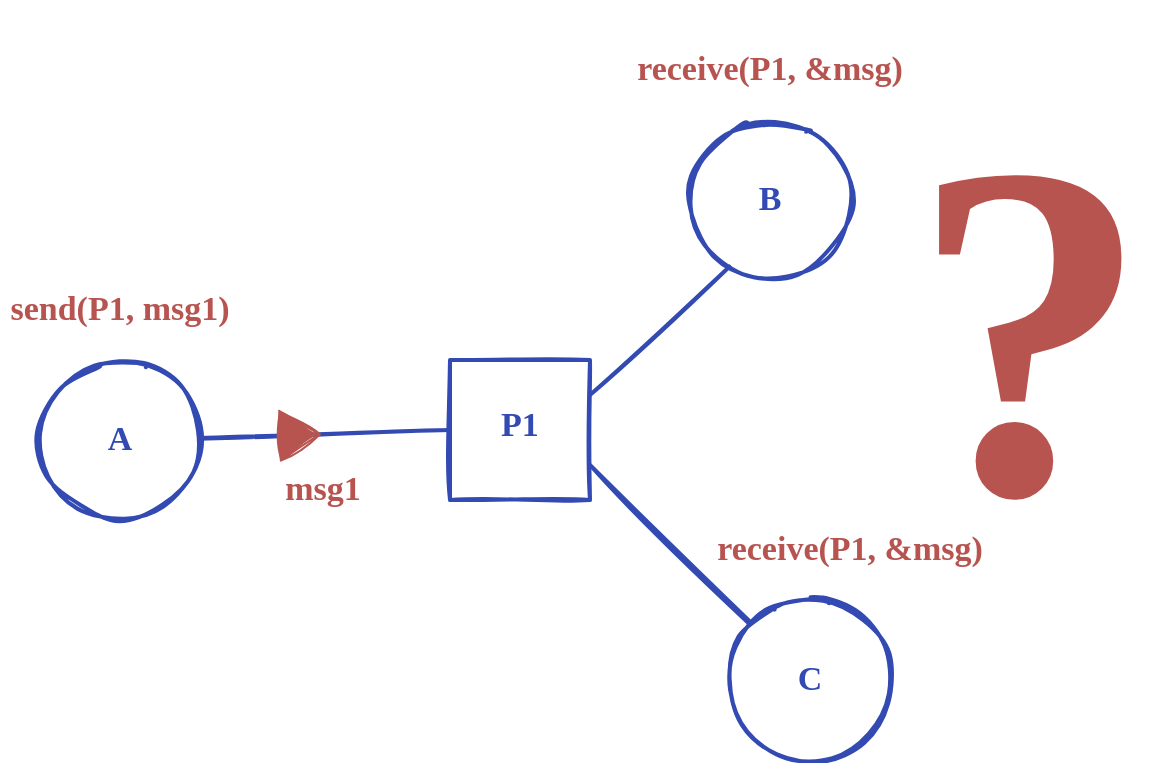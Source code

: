 <mxfile version="15.2.5" type="google"><diagram id="akEowiJKr_ScigKzrRVM" name="Page-1"><mxGraphModel dx="-189" dy="1095" grid="1" gridSize="10" guides="1" tooltips="1" connect="1" arrows="1" fold="1" page="1" pageScale="1" pageWidth="689" pageHeight="517" math="0" shadow="0"><root><mxCell id="0"/><mxCell id="1" parent="0"/><mxCell id="R8n4qE0tZZW7IBeLgwns-29" style="edgeStyle=orthogonalEdgeStyle;rounded=0;orthogonalLoop=1;jettySize=auto;html=1;exitX=0.5;exitY=1;exitDx=0;exitDy=0;" edge="1" parent="1"><mxGeometry relative="1" as="geometry"><mxPoint x="1715" y="230.5" as="sourcePoint"/><mxPoint x="1715" y="230.5" as="targetPoint"/></mxGeometry></mxCell><mxCell id="R8n4qE0tZZW7IBeLgwns-40" value="B" style="ellipse;aspect=fixed;rounded=0;shadow=0;fontFamily=Ink Free;fontSize=17;strokeWidth=2;fillColor=default;spacing=20;sketch=1;align=center;strokeColor=#324ab2;fontColor=#324ab2;fontStyle=1;spacingBottom=5;" vertex="1" parent="1"><mxGeometry x="1770" y="80" width="80" height="80" as="geometry"/></mxCell><mxCell id="R8n4qE0tZZW7IBeLgwns-46" value="P1" style="whiteSpace=wrap;html=1;aspect=fixed;sketch=1;strokeColor=#324AB2;align=center;rounded=0;fontFamily=Ink Free;fontSource=https%3A%2F%2Full-esit-sistemas-operativos.github.io%2Fssoo-apuntes%2Ffonts%2FInkFree.woff;fontSize=17;fontColor=#324AB2;fontStyle=1;strokeWidth=2;labelBackgroundColor=#ffffff;spacingBottom=5;endFill=0;endSize=2;startFill=0;startSize=2;" vertex="1" parent="1"><mxGeometry x="1650" y="200" width="70" height="70" as="geometry"/></mxCell><mxCell id="R8n4qE0tZZW7IBeLgwns-47" value="" style="endArrow=none;strokeWidth=2;fontFamily=Ink Free;fontSize=17;sketch=1;endSize=2;rounded=0;endFill=0;startSize=2;startArrow=none;startFill=0;strokeColor=#324AB2;fontColor=#324AB2;fontSource=https%3A%2F%2Full-esit-sistemas-operativos.github.io%2Fssoo-apuntes%2Ffonts%2FInkFree.woff;fontStyle=1;spacingBottom=5;exitX=0;exitY=0.5;exitDx=0;exitDy=0;" edge="1" parent="1" source="R8n4qE0tZZW7IBeLgwns-46"><mxGeometry width="50" height="50" relative="1" as="geometry"><mxPoint x="1600.0" y="152.5" as="sourcePoint"/><mxPoint x="1480" y="240" as="targetPoint"/></mxGeometry></mxCell><mxCell id="R8n4qE0tZZW7IBeLgwns-41" value="A" style="ellipse;aspect=fixed;rounded=0;shadow=0;fontFamily=Ink Free;fontSize=17;strokeWidth=2;fillColor=default;spacing=20;sketch=1;align=center;strokeColor=#324ab2;fontColor=#324ab2;fontStyle=1;spacingBottom=5;" vertex="1" parent="1"><mxGeometry x="1445" y="200" width="80" height="80" as="geometry"/></mxCell><mxCell id="R8n4qE0tZZW7IBeLgwns-48" value="" style="endArrow=none;strokeWidth=2;fontFamily=Ink Free;fontSize=17;sketch=1;endSize=2;rounded=0;endFill=0;startSize=2;startArrow=none;startFill=0;strokeColor=#324AB2;fontColor=#324AB2;fontSource=https%3A%2F%2Full-esit-sistemas-operativos.github.io%2Fssoo-apuntes%2Ffonts%2FInkFree.woff;fontStyle=1;spacingBottom=5;exitX=0.246;exitY=0.917;exitDx=0;exitDy=0;exitPerimeter=0;entryX=1;entryY=0.25;entryDx=0;entryDy=0;" edge="1" parent="1" source="R8n4qE0tZZW7IBeLgwns-40" target="R8n4qE0tZZW7IBeLgwns-46"><mxGeometry width="50" height="50" relative="1" as="geometry"><mxPoint x="1660.0" y="245" as="sourcePoint"/><mxPoint x="1490.0" y="250" as="targetPoint"/></mxGeometry></mxCell><mxCell id="R8n4qE0tZZW7IBeLgwns-51" value="receive(P1, &amp;msg)" style="text;strokeColor=none;fillColor=none;align=center;verticalAlign=middle;rounded=0;fontFamily=Ink Free;fontSource=https%3A%2F%2Full-esit-sistemas-operativos.github.io%2Fssoo-apuntes%2Ffonts%2FInkFree.woff;fontStyle=1;fontColor=#B85450;fontSize=17;spacingBottom=5;" vertex="1" parent="1"><mxGeometry x="1740" y="40" width="140" height="30" as="geometry"/></mxCell><mxCell id="R8n4qE0tZZW7IBeLgwns-53" value="send(P1, msg1)" style="text;strokeColor=none;fillColor=none;align=center;verticalAlign=middle;rounded=0;fontFamily=Ink Free;fontSource=https%3A%2F%2Full-esit-sistemas-operativos.github.io%2Fssoo-apuntes%2Ffonts%2FInkFree.woff;fontStyle=1;fontColor=#B85450;fontSize=17;spacingBottom=5;" vertex="1" parent="1"><mxGeometry x="1425" y="160" width="120" height="30" as="geometry"/></mxCell><mxCell id="R8n4qE0tZZW7IBeLgwns-66" value="" style="triangle;whiteSpace=wrap;html=1;fontColor=#82B366;strokeColor=#B85450;fillColor=#B85450;gradientDirection=south;align=center;rotation=-2;sketch=1;fillStyle=solid;" vertex="1" parent="1"><mxGeometry x="1565" y="225" width="20" height="25" as="geometry"/></mxCell><mxCell id="R8n4qE0tZZW7IBeLgwns-67" value="msg1" style="text;strokeColor=none;fillColor=none;align=center;verticalAlign=middle;rounded=0;fontFamily=Ink Free;fontSource=https%3A%2F%2Full-esit-sistemas-operativos.github.io%2Fssoo-apuntes%2Ffonts%2FInkFree.woff;fontStyle=1;fontColor=#B85450;fontSize=17;spacingBottom=5;" vertex="1" parent="1"><mxGeometry x="1560" y="250" width="53" height="30" as="geometry"/></mxCell><mxCell id="R8n4qE0tZZW7IBeLgwns-72" value="" style="endArrow=none;strokeWidth=2;fontFamily=Ink Free;fontSize=17;sketch=1;endSize=2;rounded=0;endFill=0;startSize=2;startArrow=none;startFill=0;strokeColor=#324AB2;fontColor=#324AB2;fontSource=https%3A%2F%2Full-esit-sistemas-operativos.github.io%2Fssoo-apuntes%2Ffonts%2FInkFree.woff;fontStyle=1;spacingBottom=5;entryX=1;entryY=0.75;entryDx=0;entryDy=0;" edge="1" parent="1" target="R8n4qE0tZZW7IBeLgwns-46"><mxGeometry width="50" height="50" relative="1" as="geometry"><mxPoint x="1831" y="361" as="sourcePoint"/><mxPoint x="1730" y="227.5" as="targetPoint"/></mxGeometry></mxCell><mxCell id="R8n4qE0tZZW7IBeLgwns-32" value="C" style="ellipse;aspect=fixed;rounded=0;shadow=0;fontFamily=Ink Free;fontSize=17;strokeWidth=2;fillColor=default;spacing=20;sketch=1;align=center;strokeColor=#324ab2;fontColor=#324ab2;fontStyle=1;spacingBottom=5;" vertex="1" parent="1"><mxGeometry x="1790" y="320" width="80" height="80" as="geometry"/></mxCell><mxCell id="R8n4qE0tZZW7IBeLgwns-73" value="receive(P1, &amp;msg)" style="text;strokeColor=none;fillColor=none;align=center;verticalAlign=middle;rounded=0;fontFamily=Ink Free;fontSource=https%3A%2F%2Full-esit-sistemas-operativos.github.io%2Fssoo-apuntes%2Ffonts%2FInkFree.woff;fontStyle=1;fontColor=#B85450;fontSize=17;spacingBottom=5;" vertex="1" parent="1"><mxGeometry x="1780" y="280" width="140" height="30" as="geometry"/></mxCell><mxCell id="R8n4qE0tZZW7IBeLgwns-74" value="?" style="text;strokeColor=none;fillColor=none;align=center;verticalAlign=middle;rounded=0;fontFamily=Ink Free;fontSource=https%3A%2F%2Full-esit-sistemas-operativos.github.io%2Fssoo-apuntes%2Ffonts%2FInkFree.woff;fontStyle=1;fontColor=#B85450;fontSize=240;spacingBottom=5;" vertex="1" parent="1"><mxGeometry x="1880" y="20" width="120" height="260" as="geometry"/></mxCell></root></mxGraphModel></diagram></mxfile>